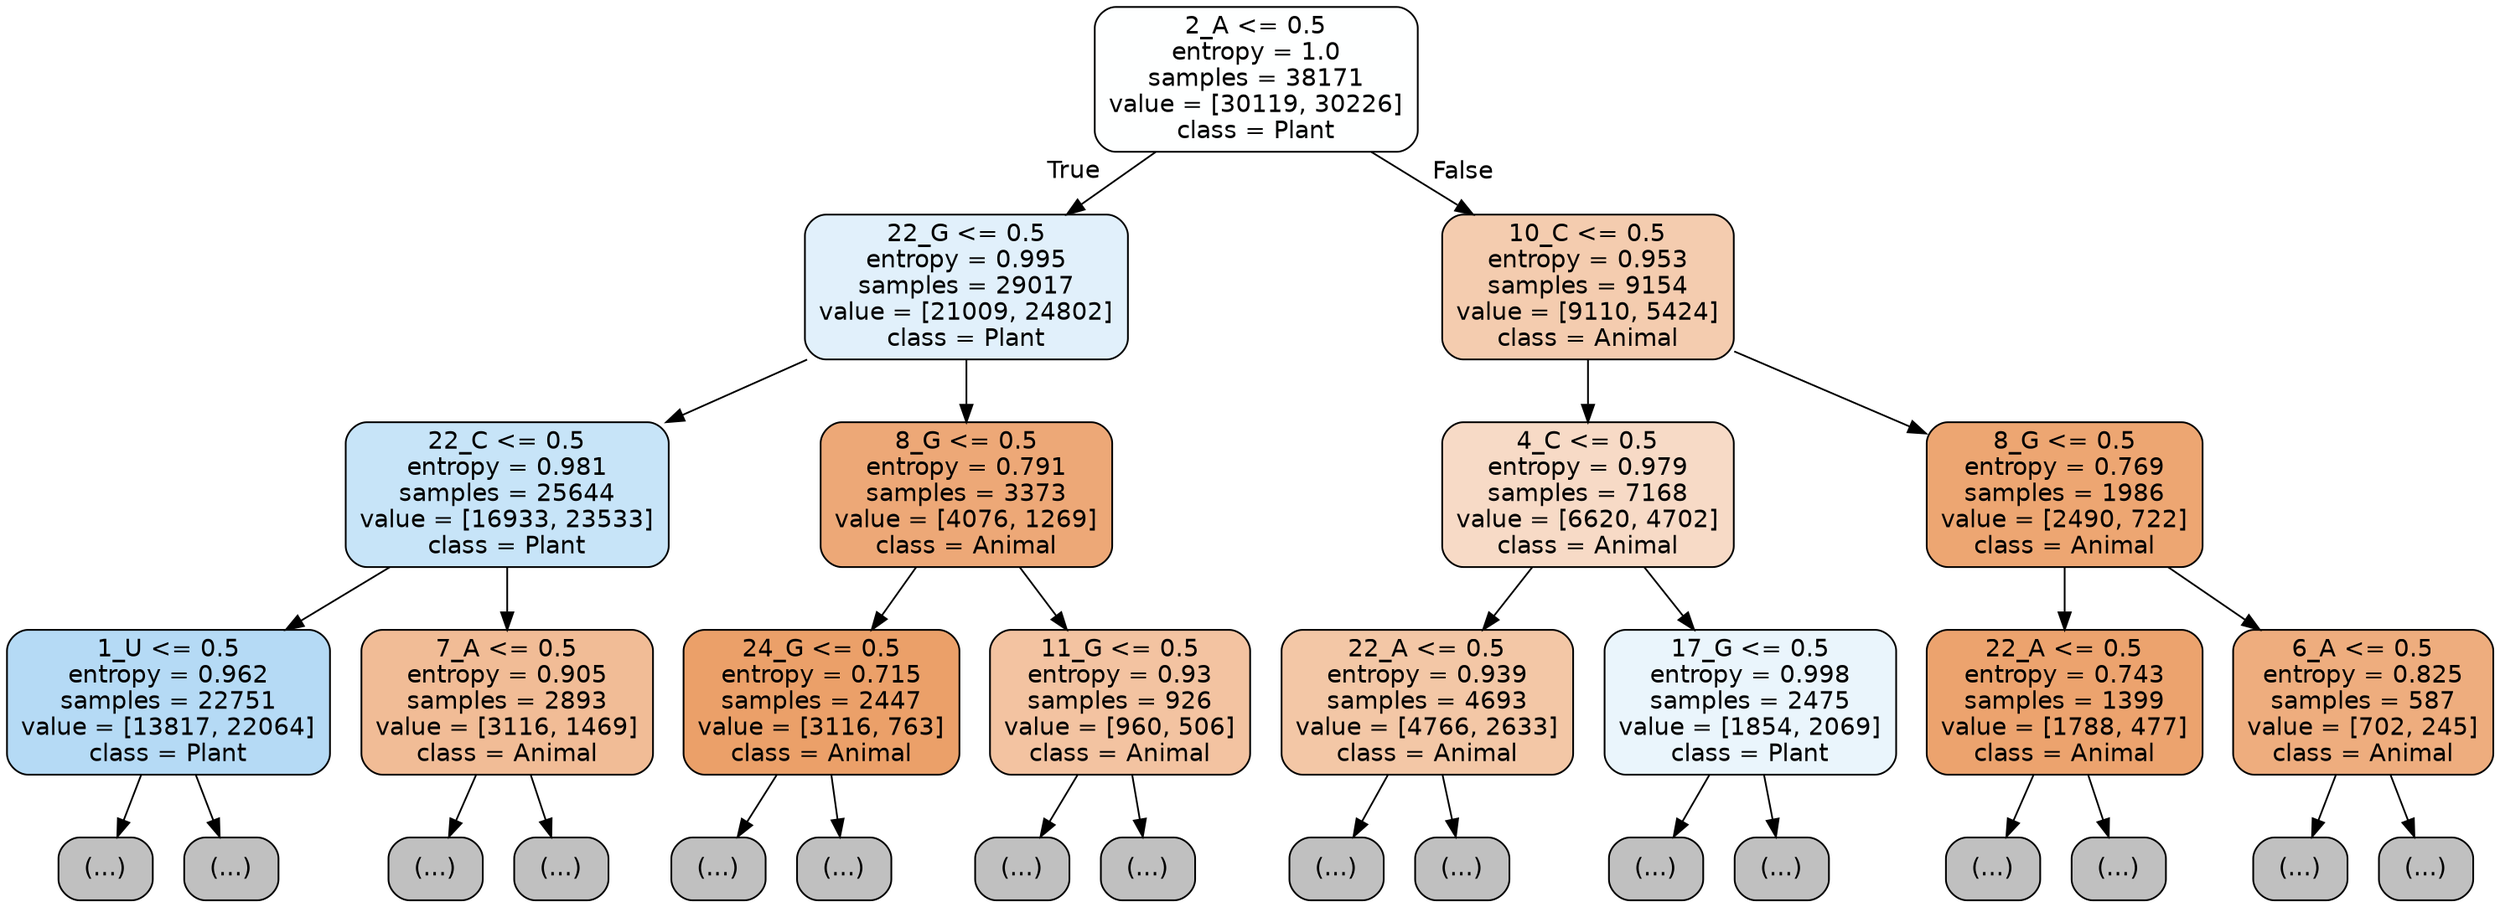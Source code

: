 digraph Tree {
node [shape=box, style="filled, rounded", color="black", fontname="helvetica"] ;
edge [fontname="helvetica"] ;
0 [label="2_A <= 0.5\nentropy = 1.0\nsamples = 38171\nvalue = [30119, 30226]\nclass = Plant", fillcolor="#feffff"] ;
1 [label="22_G <= 0.5\nentropy = 0.995\nsamples = 29017\nvalue = [21009, 24802]\nclass = Plant", fillcolor="#e1f0fb"] ;
0 -> 1 [labeldistance=2.5, labelangle=45, headlabel="True"] ;
2 [label="22_C <= 0.5\nentropy = 0.981\nsamples = 25644\nvalue = [16933, 23533]\nclass = Plant", fillcolor="#c7e4f8"] ;
1 -> 2 ;
3 [label="1_U <= 0.5\nentropy = 0.962\nsamples = 22751\nvalue = [13817, 22064]\nclass = Plant", fillcolor="#b5daf5"] ;
2 -> 3 ;
4 [label="(...)", fillcolor="#C0C0C0"] ;
3 -> 4 ;
5295 [label="(...)", fillcolor="#C0C0C0"] ;
3 -> 5295 ;
9942 [label="7_A <= 0.5\nentropy = 0.905\nsamples = 2893\nvalue = [3116, 1469]\nclass = Animal", fillcolor="#f1bc96"] ;
2 -> 9942 ;
9943 [label="(...)", fillcolor="#C0C0C0"] ;
9942 -> 9943 ;
11064 [label="(...)", fillcolor="#C0C0C0"] ;
9942 -> 11064 ;
11407 [label="8_G <= 0.5\nentropy = 0.791\nsamples = 3373\nvalue = [4076, 1269]\nclass = Animal", fillcolor="#eda877"] ;
1 -> 11407 ;
11408 [label="24_G <= 0.5\nentropy = 0.715\nsamples = 2447\nvalue = [3116, 763]\nclass = Animal", fillcolor="#eba069"] ;
11407 -> 11408 ;
11409 [label="(...)", fillcolor="#C0C0C0"] ;
11408 -> 11409 ;
12348 [label="(...)", fillcolor="#C0C0C0"] ;
11408 -> 12348 ;
12389 [label="11_G <= 0.5\nentropy = 0.93\nsamples = 926\nvalue = [960, 506]\nclass = Animal", fillcolor="#f3c3a1"] ;
11407 -> 12389 ;
12390 [label="(...)", fillcolor="#C0C0C0"] ;
12389 -> 12390 ;
12727 [label="(...)", fillcolor="#C0C0C0"] ;
12389 -> 12727 ;
12846 [label="10_C <= 0.5\nentropy = 0.953\nsamples = 9154\nvalue = [9110, 5424]\nclass = Animal", fillcolor="#f4ccaf"] ;
0 -> 12846 [labeldistance=2.5, labelangle=-45, headlabel="False"] ;
12847 [label="4_C <= 0.5\nentropy = 0.979\nsamples = 7168\nvalue = [6620, 4702]\nclass = Animal", fillcolor="#f7dac6"] ;
12846 -> 12847 ;
12848 [label="22_A <= 0.5\nentropy = 0.939\nsamples = 4693\nvalue = [4766, 2633]\nclass = Animal", fillcolor="#f3c7a6"] ;
12847 -> 12848 ;
12849 [label="(...)", fillcolor="#C0C0C0"] ;
12848 -> 12849 ;
15064 [label="(...)", fillcolor="#C0C0C0"] ;
12848 -> 15064 ;
15361 [label="17_G <= 0.5\nentropy = 0.998\nsamples = 2475\nvalue = [1854, 2069]\nclass = Plant", fillcolor="#eaf5fc"] ;
12847 -> 15361 ;
15362 [label="(...)", fillcolor="#C0C0C0"] ;
15361 -> 15362 ;
15893 [label="(...)", fillcolor="#C0C0C0"] ;
15361 -> 15893 ;
16094 [label="8_G <= 0.5\nentropy = 0.769\nsamples = 1986\nvalue = [2490, 722]\nclass = Animal", fillcolor="#eda672"] ;
12846 -> 16094 ;
16095 [label="22_A <= 0.5\nentropy = 0.743\nsamples = 1399\nvalue = [1788, 477]\nclass = Animal", fillcolor="#eca36e"] ;
16094 -> 16095 ;
16096 [label="(...)", fillcolor="#C0C0C0"] ;
16095 -> 16096 ;
16669 [label="(...)", fillcolor="#C0C0C0"] ;
16095 -> 16669 ;
16734 [label="6_A <= 0.5\nentropy = 0.825\nsamples = 587\nvalue = [702, 245]\nclass = Animal", fillcolor="#eead7e"] ;
16094 -> 16734 ;
16735 [label="(...)", fillcolor="#C0C0C0"] ;
16734 -> 16735 ;
16922 [label="(...)", fillcolor="#C0C0C0"] ;
16734 -> 16922 ;
}